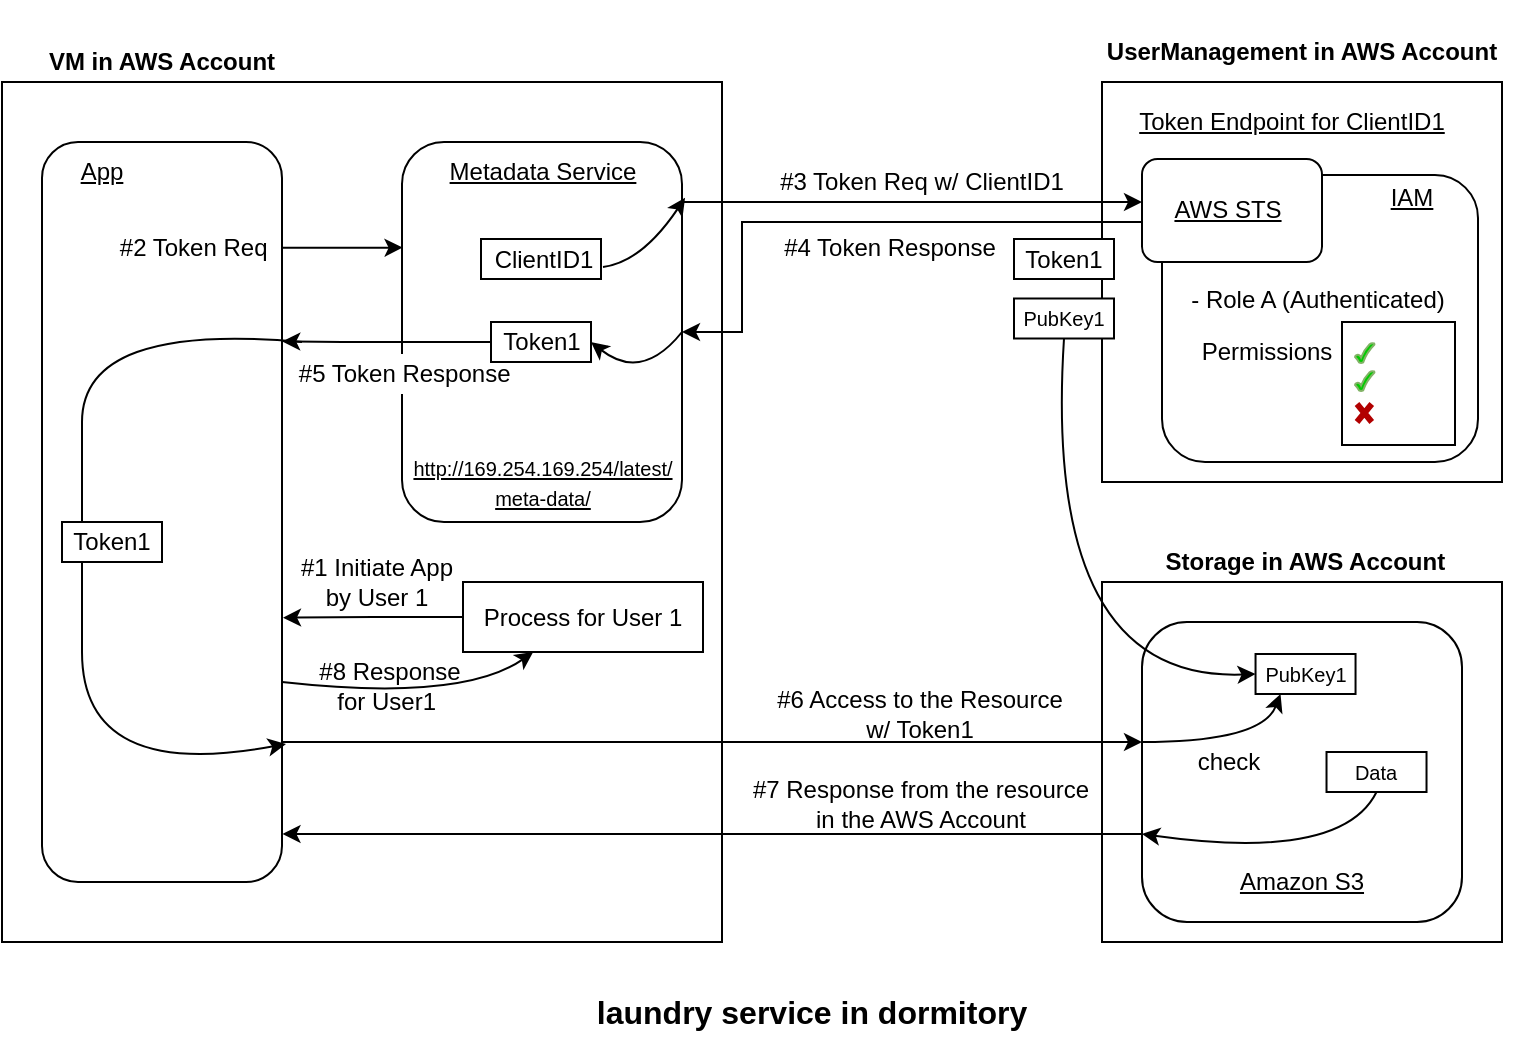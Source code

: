 <mxfile version="22.1.18" type="github">
  <diagram id="--nqma7Hxtt_wLqLNTel" name="Page-1">
    <mxGraphModel dx="1354" dy="607" grid="1" gridSize="10" guides="1" tooltips="1" connect="1" arrows="1" fold="1" page="1" pageScale="1" pageWidth="827" pageHeight="1169" math="0" shadow="0">
      <root>
        <mxCell id="0" />
        <mxCell id="1" parent="0" />
        <mxCell id="xnxxghSEEJ19CdkDyZbs-1" value="" style="rounded=0;whiteSpace=wrap;html=1;" vertex="1" parent="1">
          <mxGeometry x="50" y="150" width="360" height="430" as="geometry" />
        </mxCell>
        <mxCell id="xnxxghSEEJ19CdkDyZbs-2" style="edgeStyle=orthogonalEdgeStyle;rounded=0;orthogonalLoop=1;jettySize=auto;html=1;exitX=0.996;exitY=0.216;exitDx=0;exitDy=0;exitPerimeter=0;entryX=0.002;entryY=0.42;entryDx=0;entryDy=0;entryPerimeter=0;" edge="1" parent="1">
          <mxGeometry relative="1" as="geometry">
            <mxPoint x="189.52" y="232.92" as="sourcePoint" />
            <mxPoint x="250.28" y="232.8" as="targetPoint" />
            <Array as="points">
              <mxPoint x="240" y="233" />
              <mxPoint x="240" y="233" />
            </Array>
          </mxGeometry>
        </mxCell>
        <mxCell id="xnxxghSEEJ19CdkDyZbs-3" value="" style="rounded=1;whiteSpace=wrap;html=1;" vertex="1" parent="1">
          <mxGeometry x="70" y="180" width="120" height="370" as="geometry" />
        </mxCell>
        <mxCell id="xnxxghSEEJ19CdkDyZbs-4" value="App" style="text;html=1;strokeColor=none;fillColor=none;align=center;verticalAlign=middle;whiteSpace=wrap;rounded=0;fontStyle=4" vertex="1" parent="1">
          <mxGeometry x="80" y="185" width="40" height="20" as="geometry" />
        </mxCell>
        <mxCell id="xnxxghSEEJ19CdkDyZbs-5" value="VM in AWS Account" style="text;html=1;strokeColor=none;fillColor=none;align=center;verticalAlign=middle;whiteSpace=wrap;rounded=0;fontStyle=1" vertex="1" parent="1">
          <mxGeometry x="50" y="130" width="160" height="20" as="geometry" />
        </mxCell>
        <mxCell id="xnxxghSEEJ19CdkDyZbs-6" value="" style="rounded=0;whiteSpace=wrap;html=1;" vertex="1" parent="1">
          <mxGeometry x="600" y="150" width="200" height="200" as="geometry" />
        </mxCell>
        <mxCell id="xnxxghSEEJ19CdkDyZbs-7" value="UserManagement in AWS Account" style="text;html=1;strokeColor=none;fillColor=none;align=center;verticalAlign=middle;whiteSpace=wrap;rounded=0;fontStyle=1" vertex="1" parent="1">
          <mxGeometry x="600" y="120" width="200" height="30" as="geometry" />
        </mxCell>
        <mxCell id="xnxxghSEEJ19CdkDyZbs-8" value="#4 Token Response" style="text;html=1;strokeColor=none;fillColor=none;align=center;verticalAlign=middle;whiteSpace=wrap;rounded=0;" vertex="1" parent="1">
          <mxGeometry x="414" y="223" width="160" height="20" as="geometry" />
        </mxCell>
        <mxCell id="xnxxghSEEJ19CdkDyZbs-9" value="#3 Token Req w/ ClientID1" style="text;html=1;strokeColor=none;fillColor=none;align=center;verticalAlign=middle;whiteSpace=wrap;rounded=0;" vertex="1" parent="1">
          <mxGeometry x="430" y="190" width="160" height="20" as="geometry" />
        </mxCell>
        <mxCell id="xnxxghSEEJ19CdkDyZbs-10" value="" style="endArrow=classic;html=1;rounded=0;entryX=0;entryY=0.25;entryDx=0;entryDy=0;" edge="1" parent="1">
          <mxGeometry width="50" height="50" relative="1" as="geometry">
            <mxPoint x="390" y="210" as="sourcePoint" />
            <mxPoint x="620" y="210" as="targetPoint" />
          </mxGeometry>
        </mxCell>
        <mxCell id="xnxxghSEEJ19CdkDyZbs-11" value="" style="rounded=0;whiteSpace=wrap;html=1;" vertex="1" parent="1">
          <mxGeometry x="600" y="400" width="200" height="180" as="geometry" />
        </mxCell>
        <mxCell id="xnxxghSEEJ19CdkDyZbs-12" value="&amp;nbsp;Storage in AWS Account" style="text;html=1;strokeColor=none;fillColor=none;align=center;verticalAlign=middle;whiteSpace=wrap;rounded=0;fontStyle=1" vertex="1" parent="1">
          <mxGeometry x="605" y="380" width="190" height="20" as="geometry" />
        </mxCell>
        <mxCell id="xnxxghSEEJ19CdkDyZbs-13" value="#6 Access to the Resource&lt;br&gt;w/ Token1" style="text;html=1;strokeColor=none;fillColor=none;align=center;verticalAlign=middle;whiteSpace=wrap;rounded=0;" vertex="1" parent="1">
          <mxGeometry x="429.01" y="451" width="160" height="30" as="geometry" />
        </mxCell>
        <mxCell id="xnxxghSEEJ19CdkDyZbs-14" value="#7 Response from the resource in the AWS Account" style="text;html=1;strokeColor=none;fillColor=none;align=center;verticalAlign=middle;whiteSpace=wrap;rounded=0;" vertex="1" parent="1">
          <mxGeometry x="419.51" y="496" width="179.01" height="30" as="geometry" />
        </mxCell>
        <mxCell id="xnxxghSEEJ19CdkDyZbs-15" value="" style="curved=1;endArrow=classic;html=1;rounded=0;" edge="1" parent="1">
          <mxGeometry width="50" height="50" relative="1" as="geometry">
            <mxPoint x="200" y="280" as="sourcePoint" />
            <mxPoint x="192" y="481" as="targetPoint" />
            <Array as="points">
              <mxPoint x="90" y="270" />
              <mxPoint x="90" y="370" />
              <mxPoint x="90" y="500" />
            </Array>
          </mxGeometry>
        </mxCell>
        <mxCell id="xnxxghSEEJ19CdkDyZbs-16" value="" style="rounded=1;whiteSpace=wrap;html=1;" vertex="1" parent="1">
          <mxGeometry x="620" y="420" width="160" height="150" as="geometry" />
        </mxCell>
        <mxCell id="xnxxghSEEJ19CdkDyZbs-17" value="Amazon S3" style="text;html=1;strokeColor=none;fillColor=none;align=center;verticalAlign=middle;whiteSpace=wrap;rounded=0;fontStyle=4" vertex="1" parent="1">
          <mxGeometry x="620" y="540" width="160" height="20" as="geometry" />
        </mxCell>
        <mxCell id="xnxxghSEEJ19CdkDyZbs-18" style="edgeStyle=orthogonalEdgeStyle;rounded=0;orthogonalLoop=1;jettySize=auto;html=1;endArrow=classic;endFill=1;" edge="1" parent="1">
          <mxGeometry relative="1" as="geometry">
            <mxPoint x="190" y="480" as="sourcePoint" />
            <mxPoint x="620" y="480" as="targetPoint" />
          </mxGeometry>
        </mxCell>
        <mxCell id="xnxxghSEEJ19CdkDyZbs-19" style="edgeStyle=orthogonalEdgeStyle;rounded=0;orthogonalLoop=1;jettySize=auto;html=1;exitX=0;exitY=0.5;exitDx=0;exitDy=0;entryX=1;entryY=0.686;entryDx=0;entryDy=0;entryPerimeter=0;" edge="1" parent="1" source="xnxxghSEEJ19CdkDyZbs-20">
          <mxGeometry relative="1" as="geometry">
            <mxPoint x="190.5" y="417.82" as="targetPoint" />
          </mxGeometry>
        </mxCell>
        <mxCell id="xnxxghSEEJ19CdkDyZbs-20" value="" style="rounded=0;whiteSpace=wrap;html=1;" vertex="1" parent="1">
          <mxGeometry x="280.5" y="400" width="120" height="35" as="geometry" />
        </mxCell>
        <mxCell id="xnxxghSEEJ19CdkDyZbs-21" value="Process for User 1" style="text;html=1;strokeColor=none;fillColor=none;align=center;verticalAlign=middle;whiteSpace=wrap;rounded=0;" vertex="1" parent="1">
          <mxGeometry x="287" y="407.5" width="107" height="20" as="geometry" />
        </mxCell>
        <mxCell id="xnxxghSEEJ19CdkDyZbs-22" value="#1 Initiate App &lt;br&gt;by User 1" style="text;html=1;strokeColor=none;fillColor=none;align=center;verticalAlign=middle;whiteSpace=wrap;rounded=0;" vertex="1" parent="1">
          <mxGeometry x="185" y="380" width="105" height="40" as="geometry" />
        </mxCell>
        <mxCell id="xnxxghSEEJ19CdkDyZbs-23" value="#8 Response for User1&amp;nbsp;" style="text;html=1;strokeColor=none;fillColor=none;align=center;verticalAlign=middle;whiteSpace=wrap;rounded=0;" vertex="1" parent="1">
          <mxGeometry x="199.5" y="432" width="87.5" height="40" as="geometry" />
        </mxCell>
        <mxCell id="xnxxghSEEJ19CdkDyZbs-24" value="" style="curved=1;endArrow=classic;html=1;rounded=0;" edge="1" parent="1" target="xnxxghSEEJ19CdkDyZbs-20">
          <mxGeometry width="50" height="50" relative="1" as="geometry">
            <mxPoint x="190" y="450" as="sourcePoint" />
            <mxPoint x="335" y="436" as="targetPoint" />
            <Array as="points">
              <mxPoint x="280" y="460" />
            </Array>
          </mxGeometry>
        </mxCell>
        <mxCell id="xnxxghSEEJ19CdkDyZbs-25" value="" style="rounded=0;whiteSpace=wrap;html=1;" vertex="1" parent="1">
          <mxGeometry x="676.77" y="436" width="50" height="20" as="geometry" />
        </mxCell>
        <mxCell id="xnxxghSEEJ19CdkDyZbs-26" value="&lt;font style=&quot;font-size: 10px;&quot;&gt;PubKey1&lt;/font&gt;" style="text;html=1;strokeColor=none;fillColor=none;align=center;verticalAlign=middle;whiteSpace=wrap;rounded=0;" vertex="1" parent="1">
          <mxGeometry x="676.77" y="436" width="50" height="20" as="geometry" />
        </mxCell>
        <mxCell id="xnxxghSEEJ19CdkDyZbs-27" value="" style="curved=1;endArrow=classic;html=1;rounded=0;exitX=0.5;exitY=1;exitDx=0;exitDy=0;entryX=0;entryY=0.5;entryDx=0;entryDy=0;" edge="1" parent="1" source="xnxxghSEEJ19CdkDyZbs-62" target="xnxxghSEEJ19CdkDyZbs-26">
          <mxGeometry width="50" height="50" relative="1" as="geometry">
            <mxPoint x="676.76" y="310" as="sourcePoint" />
            <mxPoint x="520" y="360" as="targetPoint" />
            <Array as="points">
              <mxPoint x="570" y="450" />
            </Array>
          </mxGeometry>
        </mxCell>
        <mxCell id="xnxxghSEEJ19CdkDyZbs-28" value="" style="curved=1;endArrow=classic;html=1;rounded=0;entryX=0.25;entryY=1;entryDx=0;entryDy=0;" edge="1" parent="1" target="xnxxghSEEJ19CdkDyZbs-26">
          <mxGeometry width="50" height="50" relative="1" as="geometry">
            <mxPoint x="620" y="480" as="sourcePoint" />
            <mxPoint x="650" y="489" as="targetPoint" />
            <Array as="points">
              <mxPoint x="680" y="480" />
            </Array>
          </mxGeometry>
        </mxCell>
        <mxCell id="xnxxghSEEJ19CdkDyZbs-29" value="" style="curved=1;endArrow=classic;html=1;rounded=0;exitX=0.5;exitY=1;exitDx=0;exitDy=0;" edge="1" parent="1" source="xnxxghSEEJ19CdkDyZbs-46">
          <mxGeometry width="50" height="50" relative="1" as="geometry">
            <mxPoint x="720" y="500" as="sourcePoint" />
            <mxPoint x="620" y="526" as="targetPoint" />
            <Array as="points">
              <mxPoint x="720" y="540" />
            </Array>
          </mxGeometry>
        </mxCell>
        <mxCell id="xnxxghSEEJ19CdkDyZbs-30" value="check" style="text;html=1;strokeColor=none;fillColor=none;align=center;verticalAlign=middle;whiteSpace=wrap;rounded=0;" vertex="1" parent="1">
          <mxGeometry x="636.75" y="478.5" width="52.5" height="23" as="geometry" />
        </mxCell>
        <mxCell id="xnxxghSEEJ19CdkDyZbs-31" value="" style="rounded=1;whiteSpace=wrap;html=1;" vertex="1" parent="1">
          <mxGeometry x="250" y="180" width="140" height="190" as="geometry" />
        </mxCell>
        <mxCell id="xnxxghSEEJ19CdkDyZbs-32" value="Metadata Service" style="text;html=1;strokeColor=none;fillColor=none;align=center;verticalAlign=middle;whiteSpace=wrap;rounded=0;fontStyle=4" vertex="1" parent="1">
          <mxGeometry x="267.5" y="185" width="105" height="20" as="geometry" />
        </mxCell>
        <mxCell id="xnxxghSEEJ19CdkDyZbs-33" value="&lt;font style=&quot;font-size: 10px;&quot;&gt;http://169.254.169.254/latest/&lt;br&gt;meta-data/&lt;/font&gt;" style="text;html=1;strokeColor=none;fillColor=none;align=center;verticalAlign=middle;whiteSpace=wrap;rounded=0;fontStyle=4" vertex="1" parent="1">
          <mxGeometry x="249.5" y="330" width="140.5" height="40" as="geometry" />
        </mxCell>
        <mxCell id="xnxxghSEEJ19CdkDyZbs-34" value="" style="endArrow=classic;html=1;rounded=0;" edge="1" parent="1">
          <mxGeometry width="50" height="50" relative="1" as="geometry">
            <mxPoint x="620" y="526" as="sourcePoint" />
            <mxPoint x="190.25" y="526" as="targetPoint" />
          </mxGeometry>
        </mxCell>
        <mxCell id="xnxxghSEEJ19CdkDyZbs-35" value="" style="rounded=0;whiteSpace=wrap;html=1;" vertex="1" parent="1">
          <mxGeometry x="289.5" y="228.5" width="60" height="20" as="geometry" />
        </mxCell>
        <mxCell id="xnxxghSEEJ19CdkDyZbs-36" value="ClientID1" style="text;html=1;strokeColor=none;fillColor=none;align=center;verticalAlign=middle;whiteSpace=wrap;rounded=0;" vertex="1" parent="1">
          <mxGeometry x="290.5" y="228.5" width="60" height="20" as="geometry" />
        </mxCell>
        <mxCell id="xnxxghSEEJ19CdkDyZbs-37" style="edgeStyle=orthogonalEdgeStyle;rounded=0;orthogonalLoop=1;jettySize=auto;html=1;exitX=0;exitY=0.75;exitDx=0;exitDy=0;entryX=1.001;entryY=0.283;entryDx=0;entryDy=0;entryPerimeter=0;" edge="1" parent="1">
          <mxGeometry relative="1" as="geometry">
            <mxPoint x="294.5" y="280" as="sourcePoint" />
            <mxPoint x="190.12" y="279.71" as="targetPoint" />
            <Array as="points">
              <mxPoint x="220" y="280" />
              <mxPoint x="220" y="280" />
            </Array>
          </mxGeometry>
        </mxCell>
        <mxCell id="xnxxghSEEJ19CdkDyZbs-38" value="" style="curved=1;endArrow=classic;html=1;rounded=0;entryX=1.011;entryY=0.147;entryDx=0;entryDy=0;entryPerimeter=0;" edge="1" parent="1" target="xnxxghSEEJ19CdkDyZbs-31">
          <mxGeometry width="50" height="50" relative="1" as="geometry">
            <mxPoint x="350.5" y="242.5" as="sourcePoint" />
            <mxPoint x="410.5" y="200" as="targetPoint" />
            <Array as="points">
              <mxPoint x="370" y="240" />
            </Array>
          </mxGeometry>
        </mxCell>
        <mxCell id="xnxxghSEEJ19CdkDyZbs-39" value="#2 Token Req&amp;nbsp;" style="text;html=1;strokeColor=none;fillColor=none;align=center;verticalAlign=middle;whiteSpace=wrap;rounded=0;" vertex="1" parent="1">
          <mxGeometry x="105" y="215" width="85" height="36" as="geometry" />
        </mxCell>
        <mxCell id="xnxxghSEEJ19CdkDyZbs-40" value="#5 Token Response&amp;nbsp;" style="text;html=1;strokeColor=none;fillColor=default;align=center;verticalAlign=middle;whiteSpace=wrap;rounded=0;" vertex="1" parent="1">
          <mxGeometry x="192" y="286" width="122" height="20" as="geometry" />
        </mxCell>
        <mxCell id="xnxxghSEEJ19CdkDyZbs-41" value="" style="rounded=0;whiteSpace=wrap;html=1;" vertex="1" parent="1">
          <mxGeometry x="294.5" y="270" width="50" height="20" as="geometry" />
        </mxCell>
        <mxCell id="xnxxghSEEJ19CdkDyZbs-42" value="Token1" style="text;html=1;strokeColor=none;fillColor=none;align=center;verticalAlign=middle;whiteSpace=wrap;rounded=0;" vertex="1" parent="1">
          <mxGeometry x="294.5" y="270" width="50" height="20" as="geometry" />
        </mxCell>
        <mxCell id="xnxxghSEEJ19CdkDyZbs-43" value="" style="curved=1;endArrow=classic;html=1;rounded=0;entryX=1;entryY=0.5;entryDx=0;entryDy=0;exitX=1;exitY=0.5;exitDx=0;exitDy=0;" edge="1" parent="1" source="xnxxghSEEJ19CdkDyZbs-31" target="xnxxghSEEJ19CdkDyZbs-42">
          <mxGeometry width="50" height="50" relative="1" as="geometry">
            <mxPoint x="390" y="290" as="sourcePoint" />
            <mxPoint x="429" y="125" as="targetPoint" />
            <Array as="points">
              <mxPoint x="370" y="300" />
            </Array>
          </mxGeometry>
        </mxCell>
        <mxCell id="xnxxghSEEJ19CdkDyZbs-44" value="" style="rounded=0;whiteSpace=wrap;html=1;" vertex="1" parent="1">
          <mxGeometry x="80" y="370" width="50" height="20" as="geometry" />
        </mxCell>
        <mxCell id="xnxxghSEEJ19CdkDyZbs-45" value="Token1" style="text;html=1;strokeColor=none;fillColor=none;align=center;verticalAlign=middle;whiteSpace=wrap;rounded=0;" vertex="1" parent="1">
          <mxGeometry x="80" y="370" width="50" height="20" as="geometry" />
        </mxCell>
        <mxCell id="xnxxghSEEJ19CdkDyZbs-46" value="&lt;font style=&quot;font-size: 10px;&quot;&gt;Data&lt;/font&gt;" style="text;html=1;align=center;verticalAlign=middle;whiteSpace=wrap;rounded=0;strokeColor=default;" vertex="1" parent="1">
          <mxGeometry x="712.26" y="485" width="50" height="20" as="geometry" />
        </mxCell>
        <mxCell id="xnxxghSEEJ19CdkDyZbs-47" value="" style="rounded=1;whiteSpace=wrap;html=1;" vertex="1" parent="1">
          <mxGeometry x="630" y="196.5" width="158" height="143.5" as="geometry" />
        </mxCell>
        <mxCell id="xnxxghSEEJ19CdkDyZbs-48" value="IAM" style="text;html=1;strokeColor=none;fillColor=none;align=center;verticalAlign=middle;whiteSpace=wrap;rounded=0;fontStyle=4" vertex="1" parent="1">
          <mxGeometry x="726.77" y="200" width="56" height="15" as="geometry" />
        </mxCell>
        <mxCell id="xnxxghSEEJ19CdkDyZbs-49" value="Permissions" style="text;html=1;strokeColor=none;fillColor=none;align=center;verticalAlign=middle;whiteSpace=wrap;rounded=0;" vertex="1" parent="1">
          <mxGeometry x="643.5" y="270" width="76.5" height="30" as="geometry" />
        </mxCell>
        <mxCell id="xnxxghSEEJ19CdkDyZbs-50" value="" style="group" vertex="1" connectable="0" parent="1">
          <mxGeometry x="720" y="270" width="56.5" height="61.5" as="geometry" />
        </mxCell>
        <mxCell id="xnxxghSEEJ19CdkDyZbs-51" value="" style="rounded=0;whiteSpace=wrap;html=1;" vertex="1" parent="xnxxghSEEJ19CdkDyZbs-50">
          <mxGeometry width="56.5" height="61.5" as="geometry" />
        </mxCell>
        <mxCell id="xnxxghSEEJ19CdkDyZbs-52" value="" style="shape=umlDestroy;whiteSpace=wrap;html=1;strokeWidth=3;fillColor=#e51400;strokeColor=#B20000;fontColor=#ffffff;" vertex="1" parent="xnxxghSEEJ19CdkDyZbs-50">
          <mxGeometry x="7.5" y="41" width="7.38" height="9" as="geometry" />
        </mxCell>
        <mxCell id="xnxxghSEEJ19CdkDyZbs-53" value="" style="verticalLabelPosition=bottom;verticalAlign=top;html=1;shape=mxgraph.basic.tick;fillColor=#00CC00;strokeColor=#82b366;" vertex="1" parent="xnxxghSEEJ19CdkDyZbs-50">
          <mxGeometry x="6.5" y="10.5" width="9.75" height="10" as="geometry" />
        </mxCell>
        <mxCell id="xnxxghSEEJ19CdkDyZbs-54" value="" style="verticalLabelPosition=bottom;verticalAlign=top;html=1;shape=mxgraph.basic.tick;fillColor=#00CC00;strokeColor=#82b366;" vertex="1" parent="xnxxghSEEJ19CdkDyZbs-50">
          <mxGeometry x="6.5" y="24.5" width="9.75" height="10" as="geometry" />
        </mxCell>
        <mxCell id="xnxxghSEEJ19CdkDyZbs-55" value="- Role A (Authenticated)" style="text;html=1;strokeColor=none;fillColor=none;align=center;verticalAlign=middle;whiteSpace=wrap;rounded=0;" vertex="1" parent="1">
          <mxGeometry x="634.5" y="248.5" width="145.5" height="20" as="geometry" />
        </mxCell>
        <mxCell id="xnxxghSEEJ19CdkDyZbs-56" value="" style="rounded=1;whiteSpace=wrap;html=1;" vertex="1" parent="1">
          <mxGeometry x="620" y="188.5" width="90" height="51.5" as="geometry" />
        </mxCell>
        <mxCell id="xnxxghSEEJ19CdkDyZbs-57" value="AWS STS" style="text;html=1;strokeColor=none;fillColor=none;align=center;verticalAlign=middle;whiteSpace=wrap;rounded=0;fontStyle=4" vertex="1" parent="1">
          <mxGeometry x="633" y="206.75" width="60" height="15" as="geometry" />
        </mxCell>
        <mxCell id="xnxxghSEEJ19CdkDyZbs-58" value="Token Endpoint for ClientID1" style="text;html=1;strokeColor=none;fillColor=none;align=center;verticalAlign=middle;whiteSpace=wrap;rounded=0;fontStyle=4" vertex="1" parent="1">
          <mxGeometry x="600" y="155" width="190" height="30" as="geometry" />
        </mxCell>
        <mxCell id="xnxxghSEEJ19CdkDyZbs-59" value="" style="rounded=0;whiteSpace=wrap;html=1;" vertex="1" parent="1">
          <mxGeometry x="556" y="228.5" width="50" height="20" as="geometry" />
        </mxCell>
        <mxCell id="xnxxghSEEJ19CdkDyZbs-60" value="Token1" style="text;html=1;strokeColor=none;fillColor=none;align=center;verticalAlign=middle;whiteSpace=wrap;rounded=0;" vertex="1" parent="1">
          <mxGeometry x="556" y="228.5" width="50" height="20" as="geometry" />
        </mxCell>
        <mxCell id="xnxxghSEEJ19CdkDyZbs-61" value="" style="rounded=0;whiteSpace=wrap;html=1;" vertex="1" parent="1">
          <mxGeometry x="556" y="258.25" width="50" height="20" as="geometry" />
        </mxCell>
        <mxCell id="xnxxghSEEJ19CdkDyZbs-62" value="&lt;font style=&quot;font-size: 10px;&quot;&gt;PubKey1&lt;/font&gt;" style="text;html=1;strokeColor=none;fillColor=none;align=center;verticalAlign=middle;whiteSpace=wrap;rounded=0;" vertex="1" parent="1">
          <mxGeometry x="556" y="258.25" width="50" height="20" as="geometry" />
        </mxCell>
        <mxCell id="xnxxghSEEJ19CdkDyZbs-63" style="edgeStyle=orthogonalEdgeStyle;rounded=0;orthogonalLoop=1;jettySize=auto;html=1;exitX=0;exitY=0.75;exitDx=0;exitDy=0;entryX=1;entryY=0.5;entryDx=0;entryDy=0;" edge="1" parent="1" source="xnxxghSEEJ19CdkDyZbs-56" target="xnxxghSEEJ19CdkDyZbs-31">
          <mxGeometry relative="1" as="geometry">
            <Array as="points">
              <mxPoint x="620" y="220" />
              <mxPoint x="420" y="220" />
              <mxPoint x="420" y="275" />
            </Array>
          </mxGeometry>
        </mxCell>
        <mxCell id="xnxxghSEEJ19CdkDyZbs-64" value="&lt;font style=&quot;&quot;&gt;&lt;span style=&quot;font-size: 16px;&quot;&gt;laundry service in dormitory&lt;br&gt;&lt;/span&gt;&lt;/font&gt;" style="text;html=1;strokeColor=none;fillColor=none;align=center;verticalAlign=middle;whiteSpace=wrap;rounded=0;fontStyle=1;strokeWidth=1;" vertex="1" parent="1">
          <mxGeometry x="280" y="600" width="350" height="30" as="geometry" />
        </mxCell>
        <mxCell id="xnxxghSEEJ19CdkDyZbs-65" value="" style="shape=image;verticalLabelPosition=bottom;labelBackgroundColor=default;verticalAlign=top;aspect=fixed;imageAspect=0;image=https://1.bp.blogspot.com/-bAOIfmOoIvI/VY4WmqzWeVI/AAAAAAAAusA/wpJ8Jc1VgZ0/s400/job_kanrinin.png;" vertex="1" parent="1">
          <mxGeometry x="294.5" y="205" width="127.88" height="111.25" as="geometry" />
        </mxCell>
        <mxCell id="xnxxghSEEJ19CdkDyZbs-66" value="" style="shape=image;verticalLabelPosition=bottom;labelBackgroundColor=default;verticalAlign=top;aspect=fixed;imageAspect=0;image=https://3.bp.blogspot.com/-N5-m3lUqI3s/Urlmh_XEuFI/AAAAAAAAcG8/52MByZBegbw/s400/coin_laundry.png;" vertex="1" parent="1">
          <mxGeometry x="609.99" y="414.9" width="180" height="160.2" as="geometry" />
        </mxCell>
        <mxCell id="xnxxghSEEJ19CdkDyZbs-67" value="" style="shape=image;verticalLabelPosition=bottom;labelBackgroundColor=default;verticalAlign=top;aspect=fixed;imageAspect=0;image=https://3.bp.blogspot.com/-RVJKP2Uo4dc/Wp94HD7Y8sI/AAAAAAABKq0/R9aeQdDvQagyJB35mHG_LXIkZq_twBZSwCLcBGAs/s400/kouji_maintenance.png;" vertex="1" parent="1">
          <mxGeometry x="538.74" y="306.62" width="116.76" height="116.76" as="geometry" />
        </mxCell>
        <mxCell id="xnxxghSEEJ19CdkDyZbs-68" value="" style="shape=image;verticalLabelPosition=bottom;labelBackgroundColor=default;verticalAlign=top;aspect=fixed;imageAspect=0;image=https://2.bp.blogspot.com/-4g1YNkXOp7M/VozfLNjbVzI/AAAAAAAA2hg/Q8TpEWeODhw/s400/kaisya_uketsuke_woman.png;" vertex="1" parent="1">
          <mxGeometry x="689.25" y="202.3" width="126" height="137.7" as="geometry" />
        </mxCell>
        <mxCell id="xnxxghSEEJ19CdkDyZbs-69" value="" style="shape=image;verticalLabelPosition=bottom;labelBackgroundColor=default;verticalAlign=top;aspect=fixed;imageAspect=0;image=https://4.bp.blogspot.com/-Ife4UyJMcKk/XAY5_dw8j0I/AAAAAAABQgg/zWFTiubCd18-XCgoiZ0l2nno0NaPSfjuACLcBGAs/s400/money_coin_case.png;" vertex="1" parent="1">
          <mxGeometry x="458.73" y="231.14" width="80.01" height="80.01" as="geometry" />
        </mxCell>
        <mxCell id="xnxxghSEEJ19CdkDyZbs-70" value="" style="shape=image;verticalLabelPosition=bottom;labelBackgroundColor=default;verticalAlign=top;aspect=fixed;imageAspect=0;image=https://4.bp.blogspot.com/-dTlkBldkLKk/Ws2wFOTXc4I/AAAAAAABLaY/hvoaK6JB_ToaMJbpRB8s90E2zDXltDaDACLcBGAs/s400/smartphone_neru_schoolboy.png;direction=east;" vertex="1" parent="1">
          <mxGeometry x="290.5" y="394.81" width="142.51" height="101.19" as="geometry" />
        </mxCell>
        <mxCell id="xnxxghSEEJ19CdkDyZbs-71" value="" style="shape=image;verticalLabelPosition=bottom;labelBackgroundColor=default;verticalAlign=top;aspect=fixed;imageAspect=0;image=https://3.bp.blogspot.com/-r49EiuJfyuM/XBRfDu-gOCI/AAAAAAABQ2A/vWaPXTCcLeAGYS3wU4fI8fUJ4dwWEul8ACLcBGAs/s500/job_kaji_daikou_man.png;" vertex="1" parent="1">
          <mxGeometry x="105" y="448" width="165" height="136.95" as="geometry" />
        </mxCell>
        <mxCell id="xnxxghSEEJ19CdkDyZbs-72" value="" style="shape=image;verticalLabelPosition=bottom;labelBackgroundColor=default;verticalAlign=top;aspect=fixed;imageAspect=0;image=https://4.bp.blogspot.com/-Ife4UyJMcKk/XAY5_dw8j0I/AAAAAAABQgg/zWFTiubCd18-XCgoiZ0l2nno0NaPSfjuACLcBGAs/s400/money_coin_case.png;" vertex="1" parent="1">
          <mxGeometry x="275" y="489.99" width="80.01" height="80.01" as="geometry" />
        </mxCell>
        <mxCell id="xnxxghSEEJ19CdkDyZbs-73" value="" style="shape=image;verticalLabelPosition=bottom;labelBackgroundColor=default;verticalAlign=top;aspect=fixed;imageAspect=0;image=https://4.bp.blogspot.com/-GqNabXK98EU/W8hD_ZTDjbI/AAAAAAABPhQ/_tyvovd17H0UUsrmoODHJ_UTaQsqtC0EQCLcBGAs/s400/sentaku_kago.png;" vertex="1" parent="1">
          <mxGeometry x="190" y="496" width="85" height="85" as="geometry" />
        </mxCell>
        <mxCell id="xnxxghSEEJ19CdkDyZbs-74" value="" style="shape=image;verticalLabelPosition=bottom;labelBackgroundColor=default;verticalAlign=top;aspect=fixed;imageAspect=0;image=https://3.bp.blogspot.com/-r49EiuJfyuM/XBRfDu-gOCI/AAAAAAABQ2A/vWaPXTCcLeAGYS3wU4fI8fUJ4dwWEul8ACLcBGAs/s500/job_kaji_daikou_man.png;" vertex="1" parent="1">
          <mxGeometry x="85" y="231.14" width="165" height="136.95" as="geometry" />
        </mxCell>
        <mxCell id="xnxxghSEEJ19CdkDyZbs-75" value="" style="shape=image;verticalLabelPosition=bottom;labelBackgroundColor=default;verticalAlign=top;aspect=fixed;imageAspect=0;image=https://2.bp.blogspot.com/-JuPqjrzjihk/Vw8i-V2cLHI/AAAAAAAA5v4/P79c0h5HFt4Z4HTmfvY5fPgsufkimIECQCLcB/s400/building_school_gakuseiryou.png;" vertex="1" parent="1">
          <mxGeometry x="355.01" y="109.44" width="83.76" height="90.56" as="geometry" />
        </mxCell>
      </root>
    </mxGraphModel>
  </diagram>
</mxfile>
